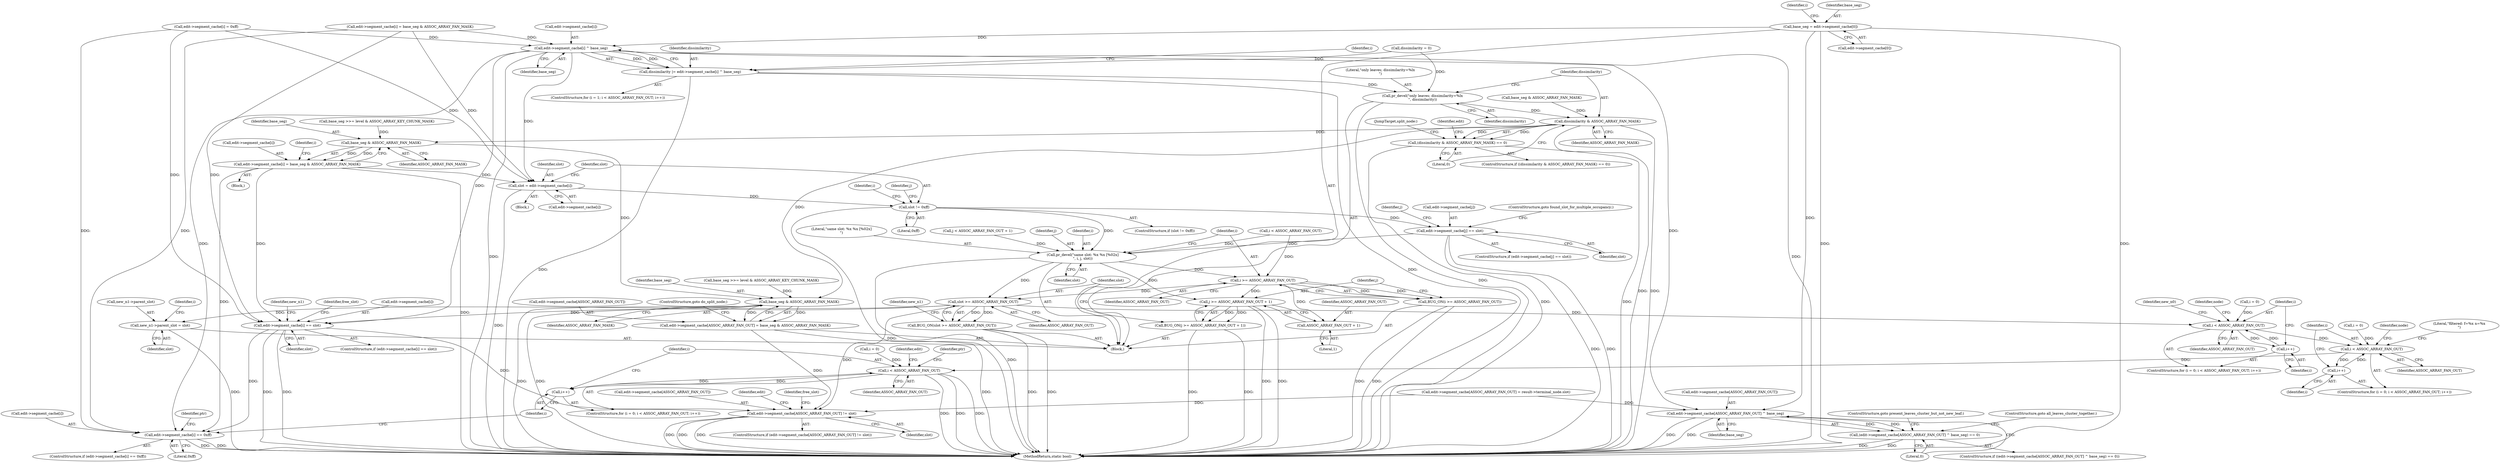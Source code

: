 digraph "0_linux_ea6789980fdaa610d7eb63602c746bf6ec70cd2b@array" {
"1000367" [label="(Call,base_seg = edit->segment_cache[0])"];
"1000385" [label="(Call,edit->segment_cache[i] ^ base_seg)"];
"1000383" [label="(Call,dissimilarity |= edit->segment_cache[i] ^ base_seg)"];
"1000392" [label="(Call,pr_devel(\"only leaves; dissimilarity=%lx\n\", dissimilarity))"];
"1000397" [label="(Call,dissimilarity & ASSOC_ARRAY_FAN_MASK)"];
"1000396" [label="(Call,(dissimilarity & ASSOC_ARRAY_FAN_MASK) == 0)"];
"1001228" [label="(Call,base_seg & ASSOC_ARRAY_FAN_MASK)"];
"1001222" [label="(Call,edit->segment_cache[i] = base_seg & ASSOC_ARRAY_FAN_MASK)"];
"1000478" [label="(Call,slot = edit->segment_cache[i])"];
"1000486" [label="(Call,slot != 0xff)"];
"1000503" [label="(Call,edit->segment_cache[j] == slot)"];
"1000512" [label="(Call,pr_devel(\"same slot: %x %x [%02x]\n\", i, j, slot))"];
"1000518" [label="(Call,i >= ASSOC_ARRAY_FAN_OUT)"];
"1000517" [label="(Call,BUG_ON(i >= ASSOC_ARRAY_FAN_OUT))"];
"1000522" [label="(Call,j >= ASSOC_ARRAY_FAN_OUT + 1)"];
"1000521" [label="(Call,BUG_ON(j >= ASSOC_ARRAY_FAN_OUT + 1))"];
"1000524" [label="(Call,ASSOC_ARRAY_FAN_OUT + 1)"];
"1000528" [label="(Call,slot >= ASSOC_ARRAY_FAN_OUT)"];
"1000527" [label="(Call,BUG_ON(slot >= ASSOC_ARRAY_FAN_OUT))"];
"1000531" [label="(Call,new_n1->parent_slot = slot)"];
"1000540" [label="(Call,i < ASSOC_ARRAY_FAN_OUT)"];
"1000543" [label="(Call,i++)"];
"1000598" [label="(Call,i < ASSOC_ARRAY_FAN_OUT)"];
"1000601" [label="(Call,i++)"];
"1000732" [label="(Call,i < ASSOC_ARRAY_FAN_OUT)"];
"1000735" [label="(Call,i++)"];
"1000613" [label="(Call,edit->segment_cache[i] == slot)"];
"1000666" [label="(Call,edit->segment_cache[ASSOC_ARRAY_FAN_OUT] != slot)"];
"1000739" [label="(Call,edit->segment_cache[i] == 0xff)"];
"1001247" [label="(Call,base_seg & ASSOC_ARRAY_FAN_MASK)"];
"1001241" [label="(Call,edit->segment_cache[ASSOC_ARRAY_FAN_OUT] = base_seg & ASSOC_ARRAY_FAN_MASK)"];
"1000404" [label="(Call,edit->segment_cache[ASSOC_ARRAY_FAN_OUT] ^ base_seg)"];
"1000403" [label="(Call,(edit->segment_cache[ASSOC_ARRAY_FAN_OUT] ^ base_seg) == 0)"];
"1000386" [label="(Call,edit->segment_cache[i])"];
"1000516" [label="(Identifier,slot)"];
"1000376" [label="(Identifier,i)"];
"1000413" [label="(ControlStructure,goto present_leaves_cluster_but_not_new_leaf;)"];
"1000486" [label="(Call,slot != 0xff)"];
"1000598" [label="(Call,i < ASSOC_ARRAY_FAN_OUT)"];
"1001250" [label="(ControlStructure,goto do_split_node;)"];
"1000614" [label="(Call,edit->segment_cache[i])"];
"1001217" [label="(Call,base_seg >>= level & ASSOC_ARRAY_KEY_CHUNK_MASK)"];
"1001228" [label="(Call,base_seg & ASSOC_ARRAY_FAN_MASK)"];
"1000666" [label="(Call,edit->segment_cache[ASSOC_ARRAY_FAN_OUT] != slot)"];
"1000382" [label="(Identifier,i)"];
"1000364" [label="(Call,dissimilarity = 0)"];
"1001248" [label="(Identifier,base_seg)"];
"1000599" [label="(Identifier,i)"];
"1000662" [label="(Literal,\"filtered: f=%x n=%x\n\")"];
"1001223" [label="(Call,edit->segment_cache[i])"];
"1000374" [label="(ControlStructure,for (i = 1; i < ASSOC_ARRAY_FAN_OUT; i++))"];
"1000595" [label="(Call,i = 0)"];
"1000594" [label="(ControlStructure,for (i = 0; i < ASSOC_ARRAY_FAN_OUT; i++))"];
"1000403" [label="(Call,(edit->segment_cache[ASSOC_ARRAY_FAN_OUT] ^ base_seg) == 0)"];
"1000410" [label="(Identifier,base_seg)"];
"1000736" [label="(Identifier,i)"];
"1000512" [label="(Call,pr_devel(\"same slot: %x %x [%02x]\n\", i, j, slot))"];
"1000517" [label="(Call,BUG_ON(i >= ASSOC_ARRAY_FAN_OUT))"];
"1001242" [label="(Call,edit->segment_cache[ASSOC_ARRAY_FAN_OUT])"];
"1000488" [label="(Literal,0xff)"];
"1000704" [label="(Identifier,edit)"];
"1000734" [label="(Identifier,ASSOC_ARRAY_FAN_OUT)"];
"1000739" [label="(Call,edit->segment_cache[i] == 0xff)"];
"1000407" [label="(Identifier,edit)"];
"1000602" [label="(Identifier,i)"];
"1000404" [label="(Call,edit->segment_cache[ASSOC_ARRAY_FAN_OUT] ^ base_seg)"];
"1000540" [label="(Call,i < ASSOC_ARRAY_FAN_OUT)"];
"1000503" [label="(Call,edit->segment_cache[j] == slot)"];
"1000491" [label="(Identifier,j)"];
"1000472" [label="(Call,i < ASSOC_ARRAY_FAN_OUT)"];
"1000398" [label="(Identifier,dissimilarity)"];
"1000504" [label="(Call,edit->segment_cache[j])"];
"1000612" [label="(ControlStructure,if (edit->segment_cache[i] == slot))"];
"1000393" [label="(Literal,\"only leaves; dissimilarity=%lx\n\")"];
"1000487" [label="(Identifier,slot)"];
"1000526" [label="(Literal,1)"];
"1000383" [label="(Call,dissimilarity |= edit->segment_cache[i] ^ base_seg)"];
"1000624" [label="(Identifier,new_n1)"];
"1001236" [label="(Call,base_seg >>= level & ASSOC_ARRAY_KEY_CHUNK_MASK)"];
"1000355" [label="(Call,base_seg & ASSOC_ARRAY_FAN_MASK)"];
"1000745" [label="(Literal,0xff)"];
"1000525" [label="(Identifier,ASSOC_ARRAY_FAN_OUT)"];
"1000485" [label="(ControlStructure,if (slot != 0xff))"];
"1001202" [label="(Identifier,i)"];
"1000476" [label="(Identifier,i)"];
"1000528" [label="(Call,slot >= ASSOC_ARRAY_FAN_OUT)"];
"1000480" [label="(Call,edit->segment_cache[i])"];
"1000536" [label="(ControlStructure,for (i = 0; i < ASSOC_ARRAY_FAN_OUT; i++))"];
"1000537" [label="(Call,i = 0)"];
"1000502" [label="(ControlStructure,if (edit->segment_cache[j] == slot))"];
"1000535" [label="(Identifier,slot)"];
"1000477" [label="(Block,)"];
"1000394" [label="(Identifier,dissimilarity)"];
"1000527" [label="(Call,BUG_ON(slot >= ASSOC_ARRAY_FAN_OUT))"];
"1000411" [label="(Literal,0)"];
"1000533" [label="(Identifier,new_n1)"];
"1000402" [label="(ControlStructure,if ((edit->segment_cache[ASSOC_ARRAY_FAN_OUT] ^ base_seg) == 0))"];
"1000677" [label="(Identifier,free_slot)"];
"1000349" [label="(Call,edit->segment_cache[i] = base_seg & ASSOC_ARRAY_FAN_MASK)"];
"1001251" [label="(MethodReturn,static bool)"];
"1000518" [label="(Call,i >= ASSOC_ARRAY_FAN_OUT)"];
"1000156" [label="(Call,edit->segment_cache[ASSOC_ARRAY_FAN_OUT] = result->terminal_node.slot)"];
"1000532" [label="(Call,new_n1->parent_slot)"];
"1001241" [label="(Call,edit->segment_cache[ASSOC_ARRAY_FAN_OUT] = base_seg & ASSOC_ARRAY_FAN_MASK)"];
"1000368" [label="(Identifier,base_seg)"];
"1000530" [label="(Identifier,ASSOC_ARRAY_FAN_OUT)"];
"1000414" [label="(JumpTarget,split_node:)"];
"1000575" [label="(Identifier,new_n0)"];
"1000327" [label="(Call,edit->segment_cache[i] = 0xff)"];
"1000514" [label="(Identifier,i)"];
"1000665" [label="(ControlStructure,if (edit->segment_cache[ASSOC_ARRAY_FAN_OUT] != slot))"];
"1000524" [label="(Call,ASSOC_ARRAY_FAN_OUT + 1)"];
"1000608" [label="(Identifier,node)"];
"1000542" [label="(Identifier,ASSOC_ARRAY_FAN_OUT)"];
"1000543" [label="(Call,i++)"];
"1000400" [label="(Literal,0)"];
"1000549" [label="(Identifier,node)"];
"1000672" [label="(Identifier,slot)"];
"1000122" [label="(Block,)"];
"1000601" [label="(Call,i++)"];
"1000531" [label="(Call,new_n1->parent_slot = slot)"];
"1000735" [label="(Call,i++)"];
"1000399" [label="(Identifier,ASSOC_ARRAY_FAN_MASK)"];
"1001203" [label="(Block,)"];
"1000509" [label="(Identifier,slot)"];
"1000522" [label="(Call,j >= ASSOC_ARRAY_FAN_OUT + 1)"];
"1000738" [label="(ControlStructure,if (edit->segment_cache[i] == 0xff))"];
"1000395" [label="(ControlStructure,if ((dissimilarity & ASSOC_ARRAY_FAN_MASK) == 0))"];
"1000520" [label="(Identifier,ASSOC_ARRAY_FAN_OUT)"];
"1000740" [label="(Call,edit->segment_cache[i])"];
"1000642" [label="(Identifier,free_slot)"];
"1000519" [label="(Identifier,i)"];
"1000544" [label="(Identifier,i)"];
"1000397" [label="(Call,dissimilarity & ASSOC_ARRAY_FAN_MASK)"];
"1000538" [label="(Identifier,i)"];
"1000792" [label="(Identifier,ptr)"];
"1000523" [label="(Identifier,j)"];
"1000479" [label="(Identifier,slot)"];
"1000729" [label="(Call,i = 0)"];
"1000513" [label="(Literal,\"same slot: %x %x [%02x]\n\")"];
"1000369" [label="(Call,edit->segment_cache[0])"];
"1001230" [label="(Identifier,ASSOC_ARRAY_FAN_MASK)"];
"1000495" [label="(Call,j < ASSOC_ARRAY_FAN_OUT + 1)"];
"1000733" [label="(Identifier,i)"];
"1001247" [label="(Call,base_seg & ASSOC_ARRAY_FAN_MASK)"];
"1000728" [label="(ControlStructure,for (i = 0; i < ASSOC_ARRAY_FAN_OUT; i++))"];
"1000510" [label="(ControlStructure,goto found_slot_for_multiple_occupancy;)"];
"1000515" [label="(Identifier,j)"];
"1000667" [label="(Call,edit->segment_cache[ASSOC_ARRAY_FAN_OUT])"];
"1001222" [label="(Call,edit->segment_cache[i] = base_seg & ASSOC_ARRAY_FAN_MASK)"];
"1001249" [label="(Identifier,ASSOC_ARRAY_FAN_MASK)"];
"1000385" [label="(Call,edit->segment_cache[i] ^ base_seg)"];
"1000529" [label="(Identifier,slot)"];
"1000391" [label="(Identifier,base_seg)"];
"1000742" [label="(Identifier,edit)"];
"1000619" [label="(Identifier,slot)"];
"1000478" [label="(Call,slot = edit->segment_cache[i])"];
"1000384" [label="(Identifier,dissimilarity)"];
"1000521" [label="(Call,BUG_ON(j >= ASSOC_ARRAY_FAN_OUT + 1))"];
"1000600" [label="(Identifier,ASSOC_ARRAY_FAN_OUT)"];
"1000396" [label="(Call,(dissimilarity & ASSOC_ARRAY_FAN_MASK) == 0)"];
"1001229" [label="(Identifier,base_seg)"];
"1000748" [label="(Identifier,ptr)"];
"1000405" [label="(Call,edit->segment_cache[ASSOC_ARRAY_FAN_OUT])"];
"1000367" [label="(Call,base_seg = edit->segment_cache[0])"];
"1000613" [label="(Call,edit->segment_cache[i] == slot)"];
"1000501" [label="(Identifier,j)"];
"1000732" [label="(Call,i < ASSOC_ARRAY_FAN_OUT)"];
"1000541" [label="(Identifier,i)"];
"1000392" [label="(Call,pr_devel(\"only leaves; dissimilarity=%lx\n\", dissimilarity))"];
"1000412" [label="(ControlStructure,goto all_leaves_cluster_together;)"];
"1000367" -> "1000122"  [label="AST: "];
"1000367" -> "1000369"  [label="CFG: "];
"1000368" -> "1000367"  [label="AST: "];
"1000369" -> "1000367"  [label="AST: "];
"1000376" -> "1000367"  [label="CFG: "];
"1000367" -> "1001251"  [label="DDG: "];
"1000367" -> "1001251"  [label="DDG: "];
"1000367" -> "1000385"  [label="DDG: "];
"1000367" -> "1000404"  [label="DDG: "];
"1000385" -> "1000383"  [label="AST: "];
"1000385" -> "1000391"  [label="CFG: "];
"1000386" -> "1000385"  [label="AST: "];
"1000391" -> "1000385"  [label="AST: "];
"1000383" -> "1000385"  [label="CFG: "];
"1000385" -> "1001251"  [label="DDG: "];
"1000385" -> "1001251"  [label="DDG: "];
"1000385" -> "1000383"  [label="DDG: "];
"1000385" -> "1000383"  [label="DDG: "];
"1000327" -> "1000385"  [label="DDG: "];
"1000349" -> "1000385"  [label="DDG: "];
"1000385" -> "1000404"  [label="DDG: "];
"1000385" -> "1000478"  [label="DDG: "];
"1000385" -> "1000613"  [label="DDG: "];
"1000385" -> "1000739"  [label="DDG: "];
"1000383" -> "1000374"  [label="AST: "];
"1000384" -> "1000383"  [label="AST: "];
"1000382" -> "1000383"  [label="CFG: "];
"1000383" -> "1001251"  [label="DDG: "];
"1000383" -> "1001251"  [label="DDG: "];
"1000364" -> "1000383"  [label="DDG: "];
"1000383" -> "1000392"  [label="DDG: "];
"1000392" -> "1000122"  [label="AST: "];
"1000392" -> "1000394"  [label="CFG: "];
"1000393" -> "1000392"  [label="AST: "];
"1000394" -> "1000392"  [label="AST: "];
"1000398" -> "1000392"  [label="CFG: "];
"1000392" -> "1001251"  [label="DDG: "];
"1000364" -> "1000392"  [label="DDG: "];
"1000392" -> "1000397"  [label="DDG: "];
"1000397" -> "1000396"  [label="AST: "];
"1000397" -> "1000399"  [label="CFG: "];
"1000398" -> "1000397"  [label="AST: "];
"1000399" -> "1000397"  [label="AST: "];
"1000400" -> "1000397"  [label="CFG: "];
"1000397" -> "1001251"  [label="DDG: "];
"1000397" -> "1001251"  [label="DDG: "];
"1000397" -> "1000396"  [label="DDG: "];
"1000397" -> "1000396"  [label="DDG: "];
"1000355" -> "1000397"  [label="DDG: "];
"1000397" -> "1001228"  [label="DDG: "];
"1000397" -> "1001247"  [label="DDG: "];
"1000396" -> "1000395"  [label="AST: "];
"1000396" -> "1000400"  [label="CFG: "];
"1000400" -> "1000396"  [label="AST: "];
"1000407" -> "1000396"  [label="CFG: "];
"1000414" -> "1000396"  [label="CFG: "];
"1000396" -> "1001251"  [label="DDG: "];
"1000396" -> "1001251"  [label="DDG: "];
"1001228" -> "1001222"  [label="AST: "];
"1001228" -> "1001230"  [label="CFG: "];
"1001229" -> "1001228"  [label="AST: "];
"1001230" -> "1001228"  [label="AST: "];
"1001222" -> "1001228"  [label="CFG: "];
"1001228" -> "1001222"  [label="DDG: "];
"1001228" -> "1001222"  [label="DDG: "];
"1001217" -> "1001228"  [label="DDG: "];
"1001228" -> "1001247"  [label="DDG: "];
"1001222" -> "1001203"  [label="AST: "];
"1001223" -> "1001222"  [label="AST: "];
"1001202" -> "1001222"  [label="CFG: "];
"1001222" -> "1001251"  [label="DDG: "];
"1001222" -> "1000478"  [label="DDG: "];
"1001222" -> "1000613"  [label="DDG: "];
"1001222" -> "1000739"  [label="DDG: "];
"1000478" -> "1000477"  [label="AST: "];
"1000478" -> "1000480"  [label="CFG: "];
"1000479" -> "1000478"  [label="AST: "];
"1000480" -> "1000478"  [label="AST: "];
"1000487" -> "1000478"  [label="CFG: "];
"1000478" -> "1001251"  [label="DDG: "];
"1000327" -> "1000478"  [label="DDG: "];
"1000349" -> "1000478"  [label="DDG: "];
"1000478" -> "1000486"  [label="DDG: "];
"1000486" -> "1000485"  [label="AST: "];
"1000486" -> "1000488"  [label="CFG: "];
"1000487" -> "1000486"  [label="AST: "];
"1000488" -> "1000486"  [label="AST: "];
"1000491" -> "1000486"  [label="CFG: "];
"1000476" -> "1000486"  [label="CFG: "];
"1000486" -> "1001251"  [label="DDG: "];
"1000486" -> "1000503"  [label="DDG: "];
"1000486" -> "1000512"  [label="DDG: "];
"1000503" -> "1000502"  [label="AST: "];
"1000503" -> "1000509"  [label="CFG: "];
"1000504" -> "1000503"  [label="AST: "];
"1000509" -> "1000503"  [label="AST: "];
"1000510" -> "1000503"  [label="CFG: "];
"1000501" -> "1000503"  [label="CFG: "];
"1000503" -> "1001251"  [label="DDG: "];
"1000503" -> "1001251"  [label="DDG: "];
"1000503" -> "1000512"  [label="DDG: "];
"1000512" -> "1000122"  [label="AST: "];
"1000512" -> "1000516"  [label="CFG: "];
"1000513" -> "1000512"  [label="AST: "];
"1000514" -> "1000512"  [label="AST: "];
"1000515" -> "1000512"  [label="AST: "];
"1000516" -> "1000512"  [label="AST: "];
"1000519" -> "1000512"  [label="CFG: "];
"1000512" -> "1001251"  [label="DDG: "];
"1000472" -> "1000512"  [label="DDG: "];
"1000495" -> "1000512"  [label="DDG: "];
"1000512" -> "1000518"  [label="DDG: "];
"1000512" -> "1000522"  [label="DDG: "];
"1000512" -> "1000528"  [label="DDG: "];
"1000518" -> "1000517"  [label="AST: "];
"1000518" -> "1000520"  [label="CFG: "];
"1000519" -> "1000518"  [label="AST: "];
"1000520" -> "1000518"  [label="AST: "];
"1000517" -> "1000518"  [label="CFG: "];
"1000518" -> "1000517"  [label="DDG: "];
"1000518" -> "1000517"  [label="DDG: "];
"1000472" -> "1000518"  [label="DDG: "];
"1000518" -> "1000522"  [label="DDG: "];
"1000518" -> "1000524"  [label="DDG: "];
"1000518" -> "1000528"  [label="DDG: "];
"1000517" -> "1000122"  [label="AST: "];
"1000523" -> "1000517"  [label="CFG: "];
"1000517" -> "1001251"  [label="DDG: "];
"1000517" -> "1001251"  [label="DDG: "];
"1000522" -> "1000521"  [label="AST: "];
"1000522" -> "1000524"  [label="CFG: "];
"1000523" -> "1000522"  [label="AST: "];
"1000524" -> "1000522"  [label="AST: "];
"1000521" -> "1000522"  [label="CFG: "];
"1000522" -> "1001251"  [label="DDG: "];
"1000522" -> "1001251"  [label="DDG: "];
"1000522" -> "1000521"  [label="DDG: "];
"1000522" -> "1000521"  [label="DDG: "];
"1000521" -> "1000122"  [label="AST: "];
"1000529" -> "1000521"  [label="CFG: "];
"1000521" -> "1001251"  [label="DDG: "];
"1000521" -> "1001251"  [label="DDG: "];
"1000524" -> "1000526"  [label="CFG: "];
"1000525" -> "1000524"  [label="AST: "];
"1000526" -> "1000524"  [label="AST: "];
"1000528" -> "1000527"  [label="AST: "];
"1000528" -> "1000530"  [label="CFG: "];
"1000529" -> "1000528"  [label="AST: "];
"1000530" -> "1000528"  [label="AST: "];
"1000527" -> "1000528"  [label="CFG: "];
"1000528" -> "1000527"  [label="DDG: "];
"1000528" -> "1000527"  [label="DDG: "];
"1000528" -> "1000531"  [label="DDG: "];
"1000528" -> "1000540"  [label="DDG: "];
"1000528" -> "1000613"  [label="DDG: "];
"1000528" -> "1000666"  [label="DDG: "];
"1000527" -> "1000122"  [label="AST: "];
"1000533" -> "1000527"  [label="CFG: "];
"1000527" -> "1001251"  [label="DDG: "];
"1000527" -> "1001251"  [label="DDG: "];
"1000531" -> "1000122"  [label="AST: "];
"1000531" -> "1000535"  [label="CFG: "];
"1000532" -> "1000531"  [label="AST: "];
"1000535" -> "1000531"  [label="AST: "];
"1000538" -> "1000531"  [label="CFG: "];
"1000531" -> "1001251"  [label="DDG: "];
"1000540" -> "1000536"  [label="AST: "];
"1000540" -> "1000542"  [label="CFG: "];
"1000541" -> "1000540"  [label="AST: "];
"1000542" -> "1000540"  [label="AST: "];
"1000549" -> "1000540"  [label="CFG: "];
"1000575" -> "1000540"  [label="CFG: "];
"1000543" -> "1000540"  [label="DDG: "];
"1000537" -> "1000540"  [label="DDG: "];
"1000540" -> "1000543"  [label="DDG: "];
"1000540" -> "1000598"  [label="DDG: "];
"1000543" -> "1000536"  [label="AST: "];
"1000543" -> "1000544"  [label="CFG: "];
"1000544" -> "1000543"  [label="AST: "];
"1000541" -> "1000543"  [label="CFG: "];
"1000598" -> "1000594"  [label="AST: "];
"1000598" -> "1000600"  [label="CFG: "];
"1000599" -> "1000598"  [label="AST: "];
"1000600" -> "1000598"  [label="AST: "];
"1000608" -> "1000598"  [label="CFG: "];
"1000662" -> "1000598"  [label="CFG: "];
"1000601" -> "1000598"  [label="DDG: "];
"1000595" -> "1000598"  [label="DDG: "];
"1000598" -> "1000601"  [label="DDG: "];
"1000598" -> "1000732"  [label="DDG: "];
"1000601" -> "1000594"  [label="AST: "];
"1000601" -> "1000602"  [label="CFG: "];
"1000602" -> "1000601"  [label="AST: "];
"1000599" -> "1000601"  [label="CFG: "];
"1000732" -> "1000728"  [label="AST: "];
"1000732" -> "1000734"  [label="CFG: "];
"1000733" -> "1000732"  [label="AST: "];
"1000734" -> "1000732"  [label="AST: "];
"1000742" -> "1000732"  [label="CFG: "];
"1000792" -> "1000732"  [label="CFG: "];
"1000732" -> "1001251"  [label="DDG: "];
"1000732" -> "1001251"  [label="DDG: "];
"1000732" -> "1001251"  [label="DDG: "];
"1000729" -> "1000732"  [label="DDG: "];
"1000735" -> "1000732"  [label="DDG: "];
"1000732" -> "1000735"  [label="DDG: "];
"1000735" -> "1000728"  [label="AST: "];
"1000735" -> "1000736"  [label="CFG: "];
"1000736" -> "1000735"  [label="AST: "];
"1000733" -> "1000735"  [label="CFG: "];
"1000613" -> "1000612"  [label="AST: "];
"1000613" -> "1000619"  [label="CFG: "];
"1000614" -> "1000613"  [label="AST: "];
"1000619" -> "1000613"  [label="AST: "];
"1000624" -> "1000613"  [label="CFG: "];
"1000642" -> "1000613"  [label="CFG: "];
"1000613" -> "1001251"  [label="DDG: "];
"1000613" -> "1001251"  [label="DDG: "];
"1000327" -> "1000613"  [label="DDG: "];
"1000349" -> "1000613"  [label="DDG: "];
"1000613" -> "1000666"  [label="DDG: "];
"1000613" -> "1000739"  [label="DDG: "];
"1000666" -> "1000665"  [label="AST: "];
"1000666" -> "1000672"  [label="CFG: "];
"1000667" -> "1000666"  [label="AST: "];
"1000672" -> "1000666"  [label="AST: "];
"1000677" -> "1000666"  [label="CFG: "];
"1000704" -> "1000666"  [label="CFG: "];
"1000666" -> "1001251"  [label="DDG: "];
"1000666" -> "1001251"  [label="DDG: "];
"1000666" -> "1001251"  [label="DDG: "];
"1000156" -> "1000666"  [label="DDG: "];
"1001241" -> "1000666"  [label="DDG: "];
"1000739" -> "1000738"  [label="AST: "];
"1000739" -> "1000745"  [label="CFG: "];
"1000740" -> "1000739"  [label="AST: "];
"1000745" -> "1000739"  [label="AST: "];
"1000748" -> "1000739"  [label="CFG: "];
"1000736" -> "1000739"  [label="CFG: "];
"1000739" -> "1001251"  [label="DDG: "];
"1000739" -> "1001251"  [label="DDG: "];
"1000327" -> "1000739"  [label="DDG: "];
"1000349" -> "1000739"  [label="DDG: "];
"1001247" -> "1001241"  [label="AST: "];
"1001247" -> "1001249"  [label="CFG: "];
"1001248" -> "1001247"  [label="AST: "];
"1001249" -> "1001247"  [label="AST: "];
"1001241" -> "1001247"  [label="CFG: "];
"1001247" -> "1001251"  [label="DDG: "];
"1001247" -> "1001251"  [label="DDG: "];
"1001247" -> "1001241"  [label="DDG: "];
"1001247" -> "1001241"  [label="DDG: "];
"1001236" -> "1001247"  [label="DDG: "];
"1001241" -> "1000122"  [label="AST: "];
"1001242" -> "1001241"  [label="AST: "];
"1001250" -> "1001241"  [label="CFG: "];
"1001241" -> "1001251"  [label="DDG: "];
"1000404" -> "1000403"  [label="AST: "];
"1000404" -> "1000410"  [label="CFG: "];
"1000405" -> "1000404"  [label="AST: "];
"1000410" -> "1000404"  [label="AST: "];
"1000411" -> "1000404"  [label="CFG: "];
"1000404" -> "1001251"  [label="DDG: "];
"1000404" -> "1001251"  [label="DDG: "];
"1000404" -> "1000403"  [label="DDG: "];
"1000404" -> "1000403"  [label="DDG: "];
"1000156" -> "1000404"  [label="DDG: "];
"1000403" -> "1000402"  [label="AST: "];
"1000403" -> "1000411"  [label="CFG: "];
"1000411" -> "1000403"  [label="AST: "];
"1000412" -> "1000403"  [label="CFG: "];
"1000413" -> "1000403"  [label="CFG: "];
"1000403" -> "1001251"  [label="DDG: "];
"1000403" -> "1001251"  [label="DDG: "];
}
